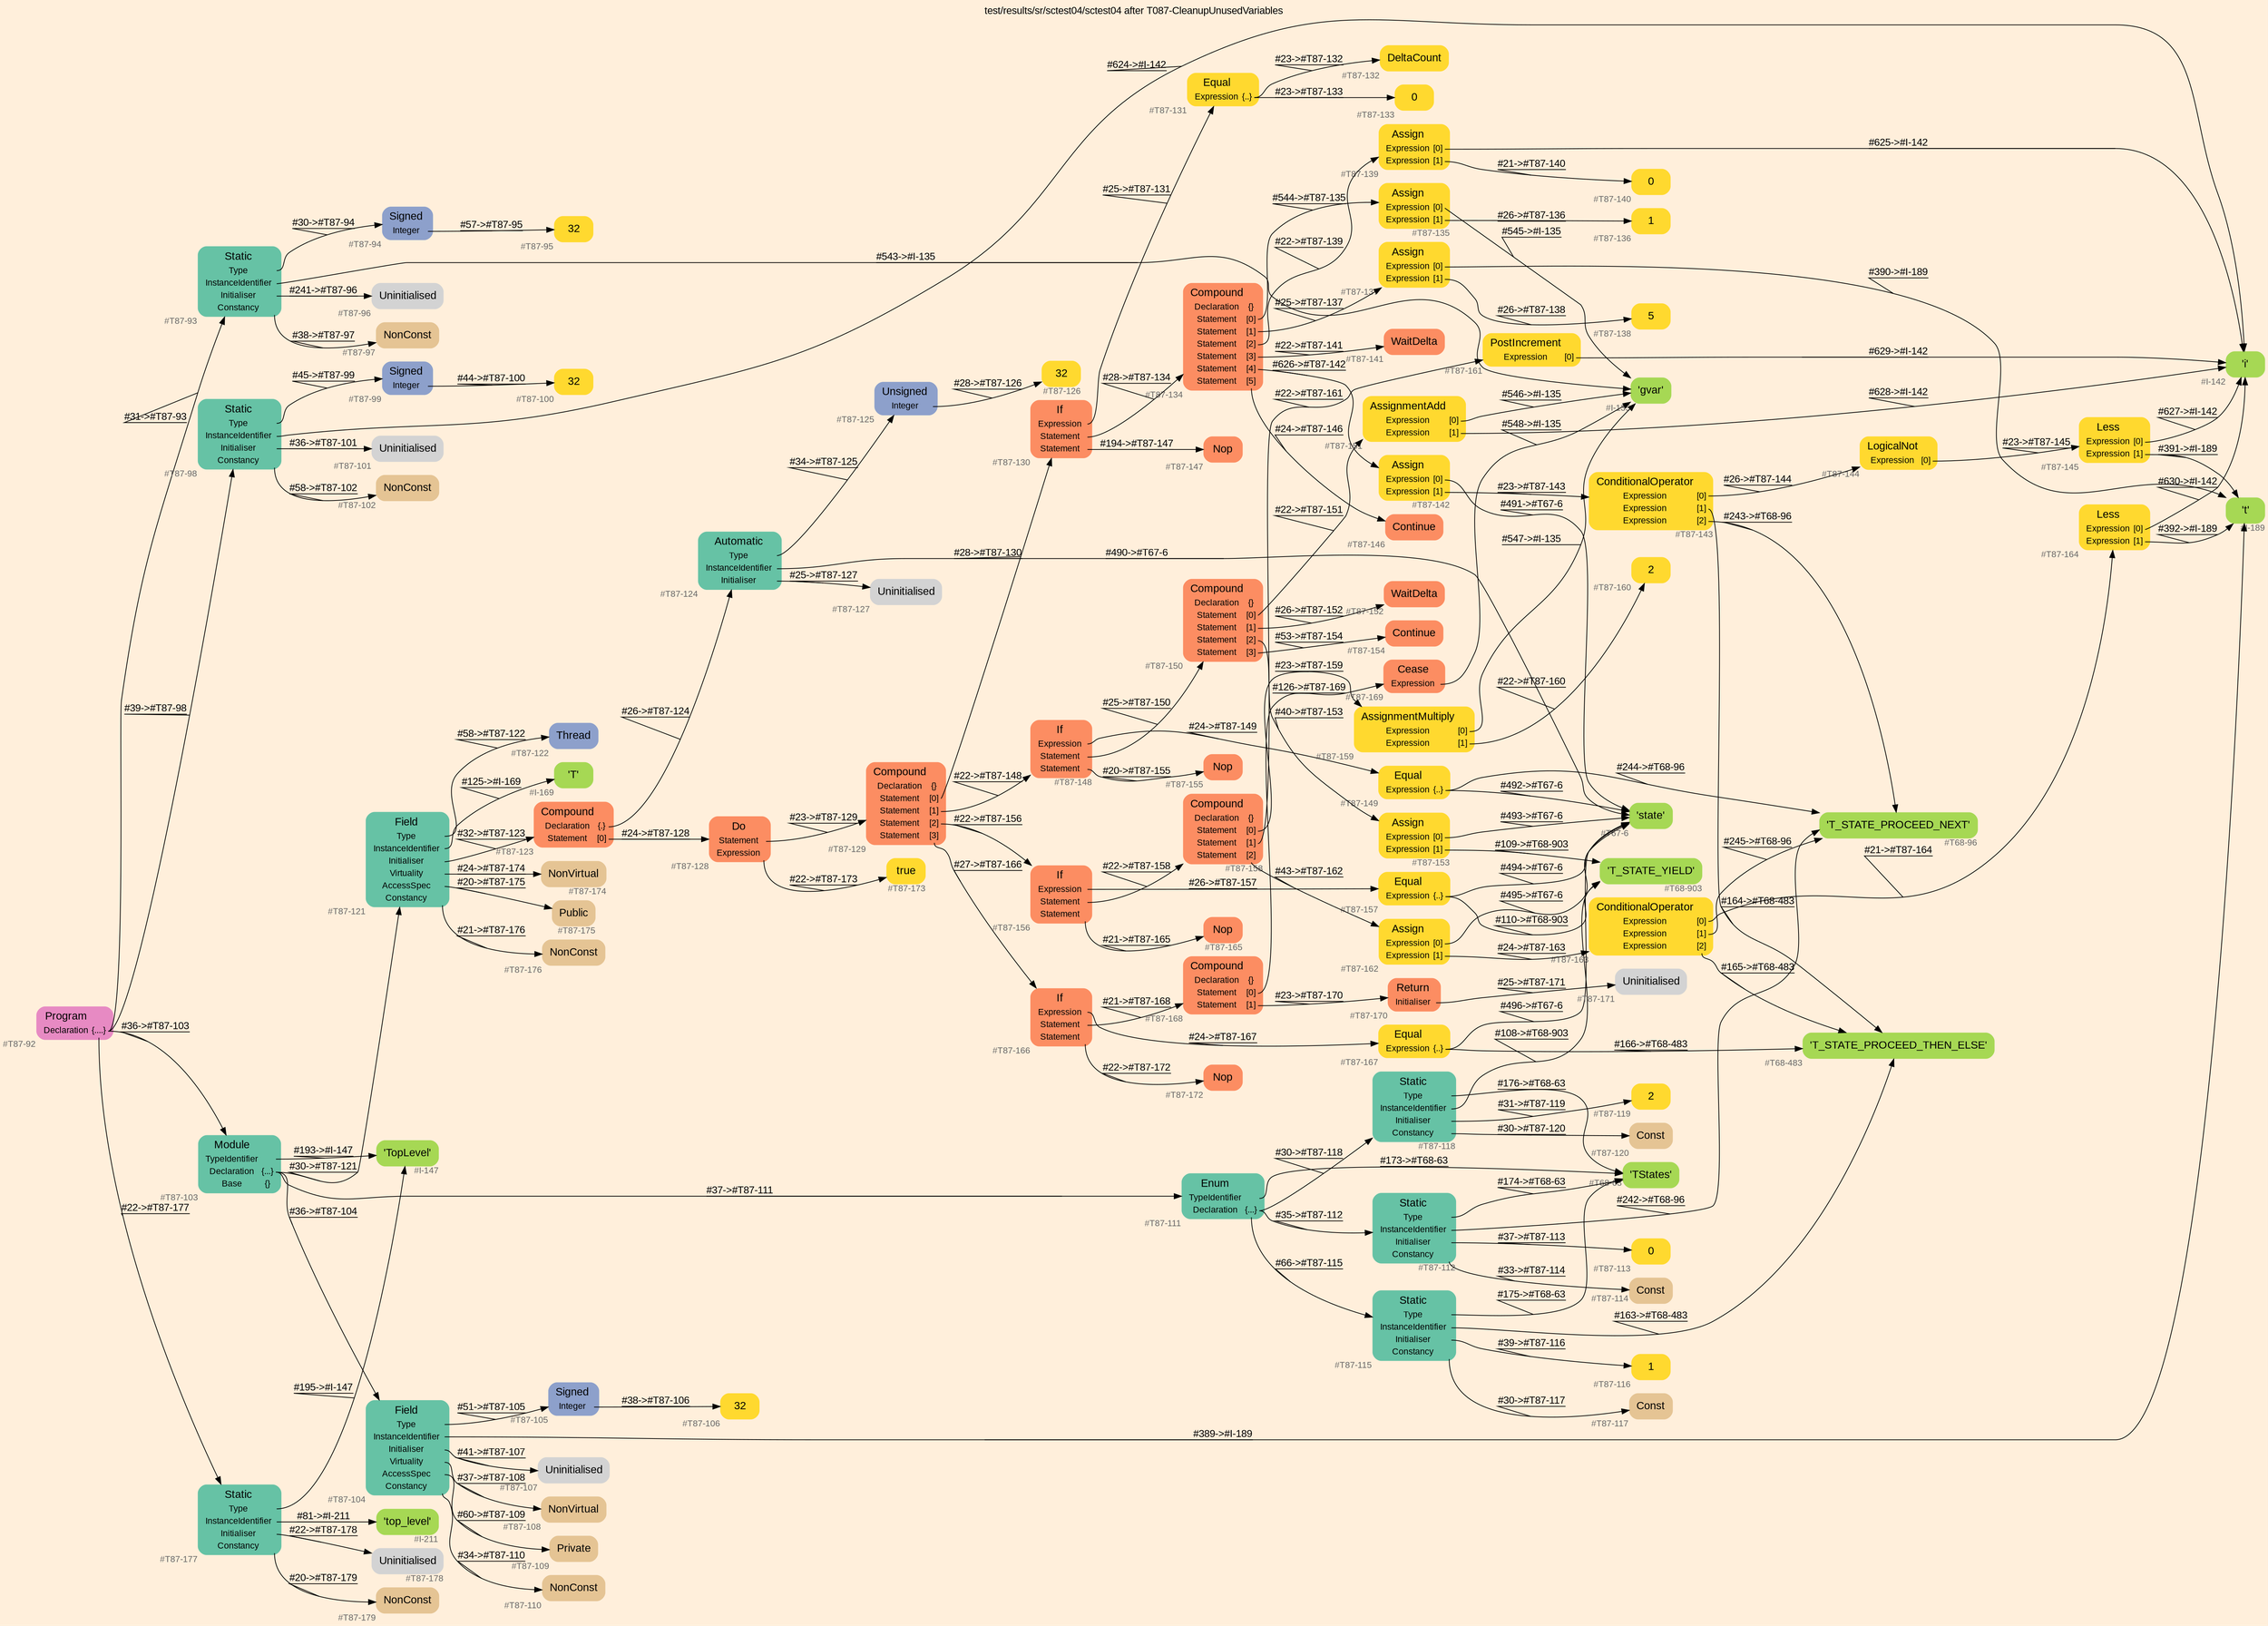 digraph "test/results/sr/sctest04/sctest04 after T087-CleanupUnusedVariables" {
label = "test/results/sr/sctest04/sctest04 after T087-CleanupUnusedVariables"
labelloc = t
graph [
    rankdir = "LR"
    ranksep = 0.3
    bgcolor = antiquewhite1
    color = black
    fontcolor = black
    fontname = "Arial"
];
node [
    fontname = "Arial"
];
edge [
    fontname = "Arial"
];

// -------------------- node figure --------------------
// -------- block #T87-92 ----------
"#T87-92" [
    fillcolor = "/set28/4"
    xlabel = "#T87-92"
    fontsize = "12"
    fontcolor = grey40
    shape = "plaintext"
    label = <<TABLE BORDER="0" CELLBORDER="0" CELLSPACING="0">
     <TR><TD><FONT COLOR="black" POINT-SIZE="15">Program</FONT></TD></TR>
     <TR><TD><FONT COLOR="black" POINT-SIZE="12">Declaration</FONT></TD><TD PORT="port0"><FONT COLOR="black" POINT-SIZE="12">{....}</FONT></TD></TR>
    </TABLE>>
    style = "rounded,filled"
];

// -------- block #T87-93 ----------
"#T87-93" [
    fillcolor = "/set28/1"
    xlabel = "#T87-93"
    fontsize = "12"
    fontcolor = grey40
    shape = "plaintext"
    label = <<TABLE BORDER="0" CELLBORDER="0" CELLSPACING="0">
     <TR><TD><FONT COLOR="black" POINT-SIZE="15">Static</FONT></TD></TR>
     <TR><TD><FONT COLOR="black" POINT-SIZE="12">Type</FONT></TD><TD PORT="port0"></TD></TR>
     <TR><TD><FONT COLOR="black" POINT-SIZE="12">InstanceIdentifier</FONT></TD><TD PORT="port1"></TD></TR>
     <TR><TD><FONT COLOR="black" POINT-SIZE="12">Initialiser</FONT></TD><TD PORT="port2"></TD></TR>
     <TR><TD><FONT COLOR="black" POINT-SIZE="12">Constancy</FONT></TD><TD PORT="port3"></TD></TR>
    </TABLE>>
    style = "rounded,filled"
];

// -------- block #T87-94 ----------
"#T87-94" [
    fillcolor = "/set28/3"
    xlabel = "#T87-94"
    fontsize = "12"
    fontcolor = grey40
    shape = "plaintext"
    label = <<TABLE BORDER="0" CELLBORDER="0" CELLSPACING="0">
     <TR><TD><FONT COLOR="black" POINT-SIZE="15">Signed</FONT></TD></TR>
     <TR><TD><FONT COLOR="black" POINT-SIZE="12">Integer</FONT></TD><TD PORT="port0"></TD></TR>
    </TABLE>>
    style = "rounded,filled"
];

// -------- block #T87-95 ----------
"#T87-95" [
    fillcolor = "/set28/6"
    xlabel = "#T87-95"
    fontsize = "12"
    fontcolor = grey40
    shape = "plaintext"
    label = <<TABLE BORDER="0" CELLBORDER="0" CELLSPACING="0">
     <TR><TD><FONT COLOR="black" POINT-SIZE="15">32</FONT></TD></TR>
    </TABLE>>
    style = "rounded,filled"
];

// -------- block #I-135 ----------
"#I-135" [
    fillcolor = "/set28/5"
    xlabel = "#I-135"
    fontsize = "12"
    fontcolor = grey40
    shape = "plaintext"
    label = <<TABLE BORDER="0" CELLBORDER="0" CELLSPACING="0">
     <TR><TD><FONT COLOR="black" POINT-SIZE="15">'gvar'</FONT></TD></TR>
    </TABLE>>
    style = "rounded,filled"
];

// -------- block #T87-96 ----------
"#T87-96" [
    xlabel = "#T87-96"
    fontsize = "12"
    fontcolor = grey40
    shape = "plaintext"
    label = <<TABLE BORDER="0" CELLBORDER="0" CELLSPACING="0">
     <TR><TD><FONT COLOR="black" POINT-SIZE="15">Uninitialised</FONT></TD></TR>
    </TABLE>>
    style = "rounded,filled"
];

// -------- block #T87-97 ----------
"#T87-97" [
    fillcolor = "/set28/7"
    xlabel = "#T87-97"
    fontsize = "12"
    fontcolor = grey40
    shape = "plaintext"
    label = <<TABLE BORDER="0" CELLBORDER="0" CELLSPACING="0">
     <TR><TD><FONT COLOR="black" POINT-SIZE="15">NonConst</FONT></TD></TR>
    </TABLE>>
    style = "rounded,filled"
];

// -------- block #T87-98 ----------
"#T87-98" [
    fillcolor = "/set28/1"
    xlabel = "#T87-98"
    fontsize = "12"
    fontcolor = grey40
    shape = "plaintext"
    label = <<TABLE BORDER="0" CELLBORDER="0" CELLSPACING="0">
     <TR><TD><FONT COLOR="black" POINT-SIZE="15">Static</FONT></TD></TR>
     <TR><TD><FONT COLOR="black" POINT-SIZE="12">Type</FONT></TD><TD PORT="port0"></TD></TR>
     <TR><TD><FONT COLOR="black" POINT-SIZE="12">InstanceIdentifier</FONT></TD><TD PORT="port1"></TD></TR>
     <TR><TD><FONT COLOR="black" POINT-SIZE="12">Initialiser</FONT></TD><TD PORT="port2"></TD></TR>
     <TR><TD><FONT COLOR="black" POINT-SIZE="12">Constancy</FONT></TD><TD PORT="port3"></TD></TR>
    </TABLE>>
    style = "rounded,filled"
];

// -------- block #T87-99 ----------
"#T87-99" [
    fillcolor = "/set28/3"
    xlabel = "#T87-99"
    fontsize = "12"
    fontcolor = grey40
    shape = "plaintext"
    label = <<TABLE BORDER="0" CELLBORDER="0" CELLSPACING="0">
     <TR><TD><FONT COLOR="black" POINT-SIZE="15">Signed</FONT></TD></TR>
     <TR><TD><FONT COLOR="black" POINT-SIZE="12">Integer</FONT></TD><TD PORT="port0"></TD></TR>
    </TABLE>>
    style = "rounded,filled"
];

// -------- block #T87-100 ----------
"#T87-100" [
    fillcolor = "/set28/6"
    xlabel = "#T87-100"
    fontsize = "12"
    fontcolor = grey40
    shape = "plaintext"
    label = <<TABLE BORDER="0" CELLBORDER="0" CELLSPACING="0">
     <TR><TD><FONT COLOR="black" POINT-SIZE="15">32</FONT></TD></TR>
    </TABLE>>
    style = "rounded,filled"
];

// -------- block #I-142 ----------
"#I-142" [
    fillcolor = "/set28/5"
    xlabel = "#I-142"
    fontsize = "12"
    fontcolor = grey40
    shape = "plaintext"
    label = <<TABLE BORDER="0" CELLBORDER="0" CELLSPACING="0">
     <TR><TD><FONT COLOR="black" POINT-SIZE="15">'i'</FONT></TD></TR>
    </TABLE>>
    style = "rounded,filled"
];

// -------- block #T87-101 ----------
"#T87-101" [
    xlabel = "#T87-101"
    fontsize = "12"
    fontcolor = grey40
    shape = "plaintext"
    label = <<TABLE BORDER="0" CELLBORDER="0" CELLSPACING="0">
     <TR><TD><FONT COLOR="black" POINT-SIZE="15">Uninitialised</FONT></TD></TR>
    </TABLE>>
    style = "rounded,filled"
];

// -------- block #T87-102 ----------
"#T87-102" [
    fillcolor = "/set28/7"
    xlabel = "#T87-102"
    fontsize = "12"
    fontcolor = grey40
    shape = "plaintext"
    label = <<TABLE BORDER="0" CELLBORDER="0" CELLSPACING="0">
     <TR><TD><FONT COLOR="black" POINT-SIZE="15">NonConst</FONT></TD></TR>
    </TABLE>>
    style = "rounded,filled"
];

// -------- block #T87-103 ----------
"#T87-103" [
    fillcolor = "/set28/1"
    xlabel = "#T87-103"
    fontsize = "12"
    fontcolor = grey40
    shape = "plaintext"
    label = <<TABLE BORDER="0" CELLBORDER="0" CELLSPACING="0">
     <TR><TD><FONT COLOR="black" POINT-SIZE="15">Module</FONT></TD></TR>
     <TR><TD><FONT COLOR="black" POINT-SIZE="12">TypeIdentifier</FONT></TD><TD PORT="port0"></TD></TR>
     <TR><TD><FONT COLOR="black" POINT-SIZE="12">Declaration</FONT></TD><TD PORT="port1"><FONT COLOR="black" POINT-SIZE="12">{...}</FONT></TD></TR>
     <TR><TD><FONT COLOR="black" POINT-SIZE="12">Base</FONT></TD><TD PORT="port2"><FONT COLOR="black" POINT-SIZE="12">{}</FONT></TD></TR>
    </TABLE>>
    style = "rounded,filled"
];

// -------- block #I-147 ----------
"#I-147" [
    fillcolor = "/set28/5"
    xlabel = "#I-147"
    fontsize = "12"
    fontcolor = grey40
    shape = "plaintext"
    label = <<TABLE BORDER="0" CELLBORDER="0" CELLSPACING="0">
     <TR><TD><FONT COLOR="black" POINT-SIZE="15">'TopLevel'</FONT></TD></TR>
    </TABLE>>
    style = "rounded,filled"
];

// -------- block #T87-104 ----------
"#T87-104" [
    fillcolor = "/set28/1"
    xlabel = "#T87-104"
    fontsize = "12"
    fontcolor = grey40
    shape = "plaintext"
    label = <<TABLE BORDER="0" CELLBORDER="0" CELLSPACING="0">
     <TR><TD><FONT COLOR="black" POINT-SIZE="15">Field</FONT></TD></TR>
     <TR><TD><FONT COLOR="black" POINT-SIZE="12">Type</FONT></TD><TD PORT="port0"></TD></TR>
     <TR><TD><FONT COLOR="black" POINT-SIZE="12">InstanceIdentifier</FONT></TD><TD PORT="port1"></TD></TR>
     <TR><TD><FONT COLOR="black" POINT-SIZE="12">Initialiser</FONT></TD><TD PORT="port2"></TD></TR>
     <TR><TD><FONT COLOR="black" POINT-SIZE="12">Virtuality</FONT></TD><TD PORT="port3"></TD></TR>
     <TR><TD><FONT COLOR="black" POINT-SIZE="12">AccessSpec</FONT></TD><TD PORT="port4"></TD></TR>
     <TR><TD><FONT COLOR="black" POINT-SIZE="12">Constancy</FONT></TD><TD PORT="port5"></TD></TR>
    </TABLE>>
    style = "rounded,filled"
];

// -------- block #T87-105 ----------
"#T87-105" [
    fillcolor = "/set28/3"
    xlabel = "#T87-105"
    fontsize = "12"
    fontcolor = grey40
    shape = "plaintext"
    label = <<TABLE BORDER="0" CELLBORDER="0" CELLSPACING="0">
     <TR><TD><FONT COLOR="black" POINT-SIZE="15">Signed</FONT></TD></TR>
     <TR><TD><FONT COLOR="black" POINT-SIZE="12">Integer</FONT></TD><TD PORT="port0"></TD></TR>
    </TABLE>>
    style = "rounded,filled"
];

// -------- block #T87-106 ----------
"#T87-106" [
    fillcolor = "/set28/6"
    xlabel = "#T87-106"
    fontsize = "12"
    fontcolor = grey40
    shape = "plaintext"
    label = <<TABLE BORDER="0" CELLBORDER="0" CELLSPACING="0">
     <TR><TD><FONT COLOR="black" POINT-SIZE="15">32</FONT></TD></TR>
    </TABLE>>
    style = "rounded,filled"
];

// -------- block #I-189 ----------
"#I-189" [
    fillcolor = "/set28/5"
    xlabel = "#I-189"
    fontsize = "12"
    fontcolor = grey40
    shape = "plaintext"
    label = <<TABLE BORDER="0" CELLBORDER="0" CELLSPACING="0">
     <TR><TD><FONT COLOR="black" POINT-SIZE="15">'t'</FONT></TD></TR>
    </TABLE>>
    style = "rounded,filled"
];

// -------- block #T87-107 ----------
"#T87-107" [
    xlabel = "#T87-107"
    fontsize = "12"
    fontcolor = grey40
    shape = "plaintext"
    label = <<TABLE BORDER="0" CELLBORDER="0" CELLSPACING="0">
     <TR><TD><FONT COLOR="black" POINT-SIZE="15">Uninitialised</FONT></TD></TR>
    </TABLE>>
    style = "rounded,filled"
];

// -------- block #T87-108 ----------
"#T87-108" [
    fillcolor = "/set28/7"
    xlabel = "#T87-108"
    fontsize = "12"
    fontcolor = grey40
    shape = "plaintext"
    label = <<TABLE BORDER="0" CELLBORDER="0" CELLSPACING="0">
     <TR><TD><FONT COLOR="black" POINT-SIZE="15">NonVirtual</FONT></TD></TR>
    </TABLE>>
    style = "rounded,filled"
];

// -------- block #T87-109 ----------
"#T87-109" [
    fillcolor = "/set28/7"
    xlabel = "#T87-109"
    fontsize = "12"
    fontcolor = grey40
    shape = "plaintext"
    label = <<TABLE BORDER="0" CELLBORDER="0" CELLSPACING="0">
     <TR><TD><FONT COLOR="black" POINT-SIZE="15">Private</FONT></TD></TR>
    </TABLE>>
    style = "rounded,filled"
];

// -------- block #T87-110 ----------
"#T87-110" [
    fillcolor = "/set28/7"
    xlabel = "#T87-110"
    fontsize = "12"
    fontcolor = grey40
    shape = "plaintext"
    label = <<TABLE BORDER="0" CELLBORDER="0" CELLSPACING="0">
     <TR><TD><FONT COLOR="black" POINT-SIZE="15">NonConst</FONT></TD></TR>
    </TABLE>>
    style = "rounded,filled"
];

// -------- block #T87-111 ----------
"#T87-111" [
    fillcolor = "/set28/1"
    xlabel = "#T87-111"
    fontsize = "12"
    fontcolor = grey40
    shape = "plaintext"
    label = <<TABLE BORDER="0" CELLBORDER="0" CELLSPACING="0">
     <TR><TD><FONT COLOR="black" POINT-SIZE="15">Enum</FONT></TD></TR>
     <TR><TD><FONT COLOR="black" POINT-SIZE="12">TypeIdentifier</FONT></TD><TD PORT="port0"></TD></TR>
     <TR><TD><FONT COLOR="black" POINT-SIZE="12">Declaration</FONT></TD><TD PORT="port1"><FONT COLOR="black" POINT-SIZE="12">{...}</FONT></TD></TR>
    </TABLE>>
    style = "rounded,filled"
];

// -------- block #T68-63 ----------
"#T68-63" [
    fillcolor = "/set28/5"
    xlabel = "#T68-63"
    fontsize = "12"
    fontcolor = grey40
    shape = "plaintext"
    label = <<TABLE BORDER="0" CELLBORDER="0" CELLSPACING="0">
     <TR><TD><FONT COLOR="black" POINT-SIZE="15">'TStates'</FONT></TD></TR>
    </TABLE>>
    style = "rounded,filled"
];

// -------- block #T87-112 ----------
"#T87-112" [
    fillcolor = "/set28/1"
    xlabel = "#T87-112"
    fontsize = "12"
    fontcolor = grey40
    shape = "plaintext"
    label = <<TABLE BORDER="0" CELLBORDER="0" CELLSPACING="0">
     <TR><TD><FONT COLOR="black" POINT-SIZE="15">Static</FONT></TD></TR>
     <TR><TD><FONT COLOR="black" POINT-SIZE="12">Type</FONT></TD><TD PORT="port0"></TD></TR>
     <TR><TD><FONT COLOR="black" POINT-SIZE="12">InstanceIdentifier</FONT></TD><TD PORT="port1"></TD></TR>
     <TR><TD><FONT COLOR="black" POINT-SIZE="12">Initialiser</FONT></TD><TD PORT="port2"></TD></TR>
     <TR><TD><FONT COLOR="black" POINT-SIZE="12">Constancy</FONT></TD><TD PORT="port3"></TD></TR>
    </TABLE>>
    style = "rounded,filled"
];

// -------- block #T68-96 ----------
"#T68-96" [
    fillcolor = "/set28/5"
    xlabel = "#T68-96"
    fontsize = "12"
    fontcolor = grey40
    shape = "plaintext"
    label = <<TABLE BORDER="0" CELLBORDER="0" CELLSPACING="0">
     <TR><TD><FONT COLOR="black" POINT-SIZE="15">'T_STATE_PROCEED_NEXT'</FONT></TD></TR>
    </TABLE>>
    style = "rounded,filled"
];

// -------- block #T87-113 ----------
"#T87-113" [
    fillcolor = "/set28/6"
    xlabel = "#T87-113"
    fontsize = "12"
    fontcolor = grey40
    shape = "plaintext"
    label = <<TABLE BORDER="0" CELLBORDER="0" CELLSPACING="0">
     <TR><TD><FONT COLOR="black" POINT-SIZE="15">0</FONT></TD></TR>
    </TABLE>>
    style = "rounded,filled"
];

// -------- block #T87-114 ----------
"#T87-114" [
    fillcolor = "/set28/7"
    xlabel = "#T87-114"
    fontsize = "12"
    fontcolor = grey40
    shape = "plaintext"
    label = <<TABLE BORDER="0" CELLBORDER="0" CELLSPACING="0">
     <TR><TD><FONT COLOR="black" POINT-SIZE="15">Const</FONT></TD></TR>
    </TABLE>>
    style = "rounded,filled"
];

// -------- block #T87-115 ----------
"#T87-115" [
    fillcolor = "/set28/1"
    xlabel = "#T87-115"
    fontsize = "12"
    fontcolor = grey40
    shape = "plaintext"
    label = <<TABLE BORDER="0" CELLBORDER="0" CELLSPACING="0">
     <TR><TD><FONT COLOR="black" POINT-SIZE="15">Static</FONT></TD></TR>
     <TR><TD><FONT COLOR="black" POINT-SIZE="12">Type</FONT></TD><TD PORT="port0"></TD></TR>
     <TR><TD><FONT COLOR="black" POINT-SIZE="12">InstanceIdentifier</FONT></TD><TD PORT="port1"></TD></TR>
     <TR><TD><FONT COLOR="black" POINT-SIZE="12">Initialiser</FONT></TD><TD PORT="port2"></TD></TR>
     <TR><TD><FONT COLOR="black" POINT-SIZE="12">Constancy</FONT></TD><TD PORT="port3"></TD></TR>
    </TABLE>>
    style = "rounded,filled"
];

// -------- block #T68-483 ----------
"#T68-483" [
    fillcolor = "/set28/5"
    xlabel = "#T68-483"
    fontsize = "12"
    fontcolor = grey40
    shape = "plaintext"
    label = <<TABLE BORDER="0" CELLBORDER="0" CELLSPACING="0">
     <TR><TD><FONT COLOR="black" POINT-SIZE="15">'T_STATE_PROCEED_THEN_ELSE'</FONT></TD></TR>
    </TABLE>>
    style = "rounded,filled"
];

// -------- block #T87-116 ----------
"#T87-116" [
    fillcolor = "/set28/6"
    xlabel = "#T87-116"
    fontsize = "12"
    fontcolor = grey40
    shape = "plaintext"
    label = <<TABLE BORDER="0" CELLBORDER="0" CELLSPACING="0">
     <TR><TD><FONT COLOR="black" POINT-SIZE="15">1</FONT></TD></TR>
    </TABLE>>
    style = "rounded,filled"
];

// -------- block #T87-117 ----------
"#T87-117" [
    fillcolor = "/set28/7"
    xlabel = "#T87-117"
    fontsize = "12"
    fontcolor = grey40
    shape = "plaintext"
    label = <<TABLE BORDER="0" CELLBORDER="0" CELLSPACING="0">
     <TR><TD><FONT COLOR="black" POINT-SIZE="15">Const</FONT></TD></TR>
    </TABLE>>
    style = "rounded,filled"
];

// -------- block #T87-118 ----------
"#T87-118" [
    fillcolor = "/set28/1"
    xlabel = "#T87-118"
    fontsize = "12"
    fontcolor = grey40
    shape = "plaintext"
    label = <<TABLE BORDER="0" CELLBORDER="0" CELLSPACING="0">
     <TR><TD><FONT COLOR="black" POINT-SIZE="15">Static</FONT></TD></TR>
     <TR><TD><FONT COLOR="black" POINT-SIZE="12">Type</FONT></TD><TD PORT="port0"></TD></TR>
     <TR><TD><FONT COLOR="black" POINT-SIZE="12">InstanceIdentifier</FONT></TD><TD PORT="port1"></TD></TR>
     <TR><TD><FONT COLOR="black" POINT-SIZE="12">Initialiser</FONT></TD><TD PORT="port2"></TD></TR>
     <TR><TD><FONT COLOR="black" POINT-SIZE="12">Constancy</FONT></TD><TD PORT="port3"></TD></TR>
    </TABLE>>
    style = "rounded,filled"
];

// -------- block #T68-903 ----------
"#T68-903" [
    fillcolor = "/set28/5"
    xlabel = "#T68-903"
    fontsize = "12"
    fontcolor = grey40
    shape = "plaintext"
    label = <<TABLE BORDER="0" CELLBORDER="0" CELLSPACING="0">
     <TR><TD><FONT COLOR="black" POINT-SIZE="15">'T_STATE_YIELD'</FONT></TD></TR>
    </TABLE>>
    style = "rounded,filled"
];

// -------- block #T87-119 ----------
"#T87-119" [
    fillcolor = "/set28/6"
    xlabel = "#T87-119"
    fontsize = "12"
    fontcolor = grey40
    shape = "plaintext"
    label = <<TABLE BORDER="0" CELLBORDER="0" CELLSPACING="0">
     <TR><TD><FONT COLOR="black" POINT-SIZE="15">2</FONT></TD></TR>
    </TABLE>>
    style = "rounded,filled"
];

// -------- block #T87-120 ----------
"#T87-120" [
    fillcolor = "/set28/7"
    xlabel = "#T87-120"
    fontsize = "12"
    fontcolor = grey40
    shape = "plaintext"
    label = <<TABLE BORDER="0" CELLBORDER="0" CELLSPACING="0">
     <TR><TD><FONT COLOR="black" POINT-SIZE="15">Const</FONT></TD></TR>
    </TABLE>>
    style = "rounded,filled"
];

// -------- block #T87-121 ----------
"#T87-121" [
    fillcolor = "/set28/1"
    xlabel = "#T87-121"
    fontsize = "12"
    fontcolor = grey40
    shape = "plaintext"
    label = <<TABLE BORDER="0" CELLBORDER="0" CELLSPACING="0">
     <TR><TD><FONT COLOR="black" POINT-SIZE="15">Field</FONT></TD></TR>
     <TR><TD><FONT COLOR="black" POINT-SIZE="12">Type</FONT></TD><TD PORT="port0"></TD></TR>
     <TR><TD><FONT COLOR="black" POINT-SIZE="12">InstanceIdentifier</FONT></TD><TD PORT="port1"></TD></TR>
     <TR><TD><FONT COLOR="black" POINT-SIZE="12">Initialiser</FONT></TD><TD PORT="port2"></TD></TR>
     <TR><TD><FONT COLOR="black" POINT-SIZE="12">Virtuality</FONT></TD><TD PORT="port3"></TD></TR>
     <TR><TD><FONT COLOR="black" POINT-SIZE="12">AccessSpec</FONT></TD><TD PORT="port4"></TD></TR>
     <TR><TD><FONT COLOR="black" POINT-SIZE="12">Constancy</FONT></TD><TD PORT="port5"></TD></TR>
    </TABLE>>
    style = "rounded,filled"
];

// -------- block #T87-122 ----------
"#T87-122" [
    fillcolor = "/set28/3"
    xlabel = "#T87-122"
    fontsize = "12"
    fontcolor = grey40
    shape = "plaintext"
    label = <<TABLE BORDER="0" CELLBORDER="0" CELLSPACING="0">
     <TR><TD><FONT COLOR="black" POINT-SIZE="15">Thread</FONT></TD></TR>
    </TABLE>>
    style = "rounded,filled"
];

// -------- block #I-169 ----------
"#I-169" [
    fillcolor = "/set28/5"
    xlabel = "#I-169"
    fontsize = "12"
    fontcolor = grey40
    shape = "plaintext"
    label = <<TABLE BORDER="0" CELLBORDER="0" CELLSPACING="0">
     <TR><TD><FONT COLOR="black" POINT-SIZE="15">'T'</FONT></TD></TR>
    </TABLE>>
    style = "rounded,filled"
];

// -------- block #T87-123 ----------
"#T87-123" [
    fillcolor = "/set28/2"
    xlabel = "#T87-123"
    fontsize = "12"
    fontcolor = grey40
    shape = "plaintext"
    label = <<TABLE BORDER="0" CELLBORDER="0" CELLSPACING="0">
     <TR><TD><FONT COLOR="black" POINT-SIZE="15">Compound</FONT></TD></TR>
     <TR><TD><FONT COLOR="black" POINT-SIZE="12">Declaration</FONT></TD><TD PORT="port0"><FONT COLOR="black" POINT-SIZE="12">{.}</FONT></TD></TR>
     <TR><TD><FONT COLOR="black" POINT-SIZE="12">Statement</FONT></TD><TD PORT="port1"><FONT COLOR="black" POINT-SIZE="12">[0]</FONT></TD></TR>
    </TABLE>>
    style = "rounded,filled"
];

// -------- block #T87-124 ----------
"#T87-124" [
    fillcolor = "/set28/1"
    xlabel = "#T87-124"
    fontsize = "12"
    fontcolor = grey40
    shape = "plaintext"
    label = <<TABLE BORDER="0" CELLBORDER="0" CELLSPACING="0">
     <TR><TD><FONT COLOR="black" POINT-SIZE="15">Automatic</FONT></TD></TR>
     <TR><TD><FONT COLOR="black" POINT-SIZE="12">Type</FONT></TD><TD PORT="port0"></TD></TR>
     <TR><TD><FONT COLOR="black" POINT-SIZE="12">InstanceIdentifier</FONT></TD><TD PORT="port1"></TD></TR>
     <TR><TD><FONT COLOR="black" POINT-SIZE="12">Initialiser</FONT></TD><TD PORT="port2"></TD></TR>
    </TABLE>>
    style = "rounded,filled"
];

// -------- block #T87-125 ----------
"#T87-125" [
    fillcolor = "/set28/3"
    xlabel = "#T87-125"
    fontsize = "12"
    fontcolor = grey40
    shape = "plaintext"
    label = <<TABLE BORDER="0" CELLBORDER="0" CELLSPACING="0">
     <TR><TD><FONT COLOR="black" POINT-SIZE="15">Unsigned</FONT></TD></TR>
     <TR><TD><FONT COLOR="black" POINT-SIZE="12">Integer</FONT></TD><TD PORT="port0"></TD></TR>
    </TABLE>>
    style = "rounded,filled"
];

// -------- block #T87-126 ----------
"#T87-126" [
    fillcolor = "/set28/6"
    xlabel = "#T87-126"
    fontsize = "12"
    fontcolor = grey40
    shape = "plaintext"
    label = <<TABLE BORDER="0" CELLBORDER="0" CELLSPACING="0">
     <TR><TD><FONT COLOR="black" POINT-SIZE="15">32</FONT></TD></TR>
    </TABLE>>
    style = "rounded,filled"
];

// -------- block #T67-6 ----------
"#T67-6" [
    fillcolor = "/set28/5"
    xlabel = "#T67-6"
    fontsize = "12"
    fontcolor = grey40
    shape = "plaintext"
    label = <<TABLE BORDER="0" CELLBORDER="0" CELLSPACING="0">
     <TR><TD><FONT COLOR="black" POINT-SIZE="15">'state'</FONT></TD></TR>
    </TABLE>>
    style = "rounded,filled"
];

// -------- block #T87-127 ----------
"#T87-127" [
    xlabel = "#T87-127"
    fontsize = "12"
    fontcolor = grey40
    shape = "plaintext"
    label = <<TABLE BORDER="0" CELLBORDER="0" CELLSPACING="0">
     <TR><TD><FONT COLOR="black" POINT-SIZE="15">Uninitialised</FONT></TD></TR>
    </TABLE>>
    style = "rounded,filled"
];

// -------- block #T87-128 ----------
"#T87-128" [
    fillcolor = "/set28/2"
    xlabel = "#T87-128"
    fontsize = "12"
    fontcolor = grey40
    shape = "plaintext"
    label = <<TABLE BORDER="0" CELLBORDER="0" CELLSPACING="0">
     <TR><TD><FONT COLOR="black" POINT-SIZE="15">Do</FONT></TD></TR>
     <TR><TD><FONT COLOR="black" POINT-SIZE="12">Statement</FONT></TD><TD PORT="port0"></TD></TR>
     <TR><TD><FONT COLOR="black" POINT-SIZE="12">Expression</FONT></TD><TD PORT="port1"></TD></TR>
    </TABLE>>
    style = "rounded,filled"
];

// -------- block #T87-129 ----------
"#T87-129" [
    fillcolor = "/set28/2"
    xlabel = "#T87-129"
    fontsize = "12"
    fontcolor = grey40
    shape = "plaintext"
    label = <<TABLE BORDER="0" CELLBORDER="0" CELLSPACING="0">
     <TR><TD><FONT COLOR="black" POINT-SIZE="15">Compound</FONT></TD></TR>
     <TR><TD><FONT COLOR="black" POINT-SIZE="12">Declaration</FONT></TD><TD PORT="port0"><FONT COLOR="black" POINT-SIZE="12">{}</FONT></TD></TR>
     <TR><TD><FONT COLOR="black" POINT-SIZE="12">Statement</FONT></TD><TD PORT="port1"><FONT COLOR="black" POINT-SIZE="12">[0]</FONT></TD></TR>
     <TR><TD><FONT COLOR="black" POINT-SIZE="12">Statement</FONT></TD><TD PORT="port2"><FONT COLOR="black" POINT-SIZE="12">[1]</FONT></TD></TR>
     <TR><TD><FONT COLOR="black" POINT-SIZE="12">Statement</FONT></TD><TD PORT="port3"><FONT COLOR="black" POINT-SIZE="12">[2]</FONT></TD></TR>
     <TR><TD><FONT COLOR="black" POINT-SIZE="12">Statement</FONT></TD><TD PORT="port4"><FONT COLOR="black" POINT-SIZE="12">[3]</FONT></TD></TR>
    </TABLE>>
    style = "rounded,filled"
];

// -------- block #T87-130 ----------
"#T87-130" [
    fillcolor = "/set28/2"
    xlabel = "#T87-130"
    fontsize = "12"
    fontcolor = grey40
    shape = "plaintext"
    label = <<TABLE BORDER="0" CELLBORDER="0" CELLSPACING="0">
     <TR><TD><FONT COLOR="black" POINT-SIZE="15">If</FONT></TD></TR>
     <TR><TD><FONT COLOR="black" POINT-SIZE="12">Expression</FONT></TD><TD PORT="port0"></TD></TR>
     <TR><TD><FONT COLOR="black" POINT-SIZE="12">Statement</FONT></TD><TD PORT="port1"></TD></TR>
     <TR><TD><FONT COLOR="black" POINT-SIZE="12">Statement</FONT></TD><TD PORT="port2"></TD></TR>
    </TABLE>>
    style = "rounded,filled"
];

// -------- block #T87-131 ----------
"#T87-131" [
    fillcolor = "/set28/6"
    xlabel = "#T87-131"
    fontsize = "12"
    fontcolor = grey40
    shape = "plaintext"
    label = <<TABLE BORDER="0" CELLBORDER="0" CELLSPACING="0">
     <TR><TD><FONT COLOR="black" POINT-SIZE="15">Equal</FONT></TD></TR>
     <TR><TD><FONT COLOR="black" POINT-SIZE="12">Expression</FONT></TD><TD PORT="port0"><FONT COLOR="black" POINT-SIZE="12">{..}</FONT></TD></TR>
    </TABLE>>
    style = "rounded,filled"
];

// -------- block #T87-132 ----------
"#T87-132" [
    fillcolor = "/set28/6"
    xlabel = "#T87-132"
    fontsize = "12"
    fontcolor = grey40
    shape = "plaintext"
    label = <<TABLE BORDER="0" CELLBORDER="0" CELLSPACING="0">
     <TR><TD><FONT COLOR="black" POINT-SIZE="15">DeltaCount</FONT></TD></TR>
    </TABLE>>
    style = "rounded,filled"
];

// -------- block #T87-133 ----------
"#T87-133" [
    fillcolor = "/set28/6"
    xlabel = "#T87-133"
    fontsize = "12"
    fontcolor = grey40
    shape = "plaintext"
    label = <<TABLE BORDER="0" CELLBORDER="0" CELLSPACING="0">
     <TR><TD><FONT COLOR="black" POINT-SIZE="15">0</FONT></TD></TR>
    </TABLE>>
    style = "rounded,filled"
];

// -------- block #T87-134 ----------
"#T87-134" [
    fillcolor = "/set28/2"
    xlabel = "#T87-134"
    fontsize = "12"
    fontcolor = grey40
    shape = "plaintext"
    label = <<TABLE BORDER="0" CELLBORDER="0" CELLSPACING="0">
     <TR><TD><FONT COLOR="black" POINT-SIZE="15">Compound</FONT></TD></TR>
     <TR><TD><FONT COLOR="black" POINT-SIZE="12">Declaration</FONT></TD><TD PORT="port0"><FONT COLOR="black" POINT-SIZE="12">{}</FONT></TD></TR>
     <TR><TD><FONT COLOR="black" POINT-SIZE="12">Statement</FONT></TD><TD PORT="port1"><FONT COLOR="black" POINT-SIZE="12">[0]</FONT></TD></TR>
     <TR><TD><FONT COLOR="black" POINT-SIZE="12">Statement</FONT></TD><TD PORT="port2"><FONT COLOR="black" POINT-SIZE="12">[1]</FONT></TD></TR>
     <TR><TD><FONT COLOR="black" POINT-SIZE="12">Statement</FONT></TD><TD PORT="port3"><FONT COLOR="black" POINT-SIZE="12">[2]</FONT></TD></TR>
     <TR><TD><FONT COLOR="black" POINT-SIZE="12">Statement</FONT></TD><TD PORT="port4"><FONT COLOR="black" POINT-SIZE="12">[3]</FONT></TD></TR>
     <TR><TD><FONT COLOR="black" POINT-SIZE="12">Statement</FONT></TD><TD PORT="port5"><FONT COLOR="black" POINT-SIZE="12">[4]</FONT></TD></TR>
     <TR><TD><FONT COLOR="black" POINT-SIZE="12">Statement</FONT></TD><TD PORT="port6"><FONT COLOR="black" POINT-SIZE="12">[5]</FONT></TD></TR>
    </TABLE>>
    style = "rounded,filled"
];

// -------- block #T87-135 ----------
"#T87-135" [
    fillcolor = "/set28/6"
    xlabel = "#T87-135"
    fontsize = "12"
    fontcolor = grey40
    shape = "plaintext"
    label = <<TABLE BORDER="0" CELLBORDER="0" CELLSPACING="0">
     <TR><TD><FONT COLOR="black" POINT-SIZE="15">Assign</FONT></TD></TR>
     <TR><TD><FONT COLOR="black" POINT-SIZE="12">Expression</FONT></TD><TD PORT="port0"><FONT COLOR="black" POINT-SIZE="12">[0]</FONT></TD></TR>
     <TR><TD><FONT COLOR="black" POINT-SIZE="12">Expression</FONT></TD><TD PORT="port1"><FONT COLOR="black" POINT-SIZE="12">[1]</FONT></TD></TR>
    </TABLE>>
    style = "rounded,filled"
];

// -------- block #T87-136 ----------
"#T87-136" [
    fillcolor = "/set28/6"
    xlabel = "#T87-136"
    fontsize = "12"
    fontcolor = grey40
    shape = "plaintext"
    label = <<TABLE BORDER="0" CELLBORDER="0" CELLSPACING="0">
     <TR><TD><FONT COLOR="black" POINT-SIZE="15">1</FONT></TD></TR>
    </TABLE>>
    style = "rounded,filled"
];

// -------- block #T87-137 ----------
"#T87-137" [
    fillcolor = "/set28/6"
    xlabel = "#T87-137"
    fontsize = "12"
    fontcolor = grey40
    shape = "plaintext"
    label = <<TABLE BORDER="0" CELLBORDER="0" CELLSPACING="0">
     <TR><TD><FONT COLOR="black" POINT-SIZE="15">Assign</FONT></TD></TR>
     <TR><TD><FONT COLOR="black" POINT-SIZE="12">Expression</FONT></TD><TD PORT="port0"><FONT COLOR="black" POINT-SIZE="12">[0]</FONT></TD></TR>
     <TR><TD><FONT COLOR="black" POINT-SIZE="12">Expression</FONT></TD><TD PORT="port1"><FONT COLOR="black" POINT-SIZE="12">[1]</FONT></TD></TR>
    </TABLE>>
    style = "rounded,filled"
];

// -------- block #T87-138 ----------
"#T87-138" [
    fillcolor = "/set28/6"
    xlabel = "#T87-138"
    fontsize = "12"
    fontcolor = grey40
    shape = "plaintext"
    label = <<TABLE BORDER="0" CELLBORDER="0" CELLSPACING="0">
     <TR><TD><FONT COLOR="black" POINT-SIZE="15">5</FONT></TD></TR>
    </TABLE>>
    style = "rounded,filled"
];

// -------- block #T87-139 ----------
"#T87-139" [
    fillcolor = "/set28/6"
    xlabel = "#T87-139"
    fontsize = "12"
    fontcolor = grey40
    shape = "plaintext"
    label = <<TABLE BORDER="0" CELLBORDER="0" CELLSPACING="0">
     <TR><TD><FONT COLOR="black" POINT-SIZE="15">Assign</FONT></TD></TR>
     <TR><TD><FONT COLOR="black" POINT-SIZE="12">Expression</FONT></TD><TD PORT="port0"><FONT COLOR="black" POINT-SIZE="12">[0]</FONT></TD></TR>
     <TR><TD><FONT COLOR="black" POINT-SIZE="12">Expression</FONT></TD><TD PORT="port1"><FONT COLOR="black" POINT-SIZE="12">[1]</FONT></TD></TR>
    </TABLE>>
    style = "rounded,filled"
];

// -------- block #T87-140 ----------
"#T87-140" [
    fillcolor = "/set28/6"
    xlabel = "#T87-140"
    fontsize = "12"
    fontcolor = grey40
    shape = "plaintext"
    label = <<TABLE BORDER="0" CELLBORDER="0" CELLSPACING="0">
     <TR><TD><FONT COLOR="black" POINT-SIZE="15">0</FONT></TD></TR>
    </TABLE>>
    style = "rounded,filled"
];

// -------- block #T87-141 ----------
"#T87-141" [
    fillcolor = "/set28/2"
    xlabel = "#T87-141"
    fontsize = "12"
    fontcolor = grey40
    shape = "plaintext"
    label = <<TABLE BORDER="0" CELLBORDER="0" CELLSPACING="0">
     <TR><TD><FONT COLOR="black" POINT-SIZE="15">WaitDelta</FONT></TD></TR>
    </TABLE>>
    style = "rounded,filled"
];

// -------- block #T87-142 ----------
"#T87-142" [
    fillcolor = "/set28/6"
    xlabel = "#T87-142"
    fontsize = "12"
    fontcolor = grey40
    shape = "plaintext"
    label = <<TABLE BORDER="0" CELLBORDER="0" CELLSPACING="0">
     <TR><TD><FONT COLOR="black" POINT-SIZE="15">Assign</FONT></TD></TR>
     <TR><TD><FONT COLOR="black" POINT-SIZE="12">Expression</FONT></TD><TD PORT="port0"><FONT COLOR="black" POINT-SIZE="12">[0]</FONT></TD></TR>
     <TR><TD><FONT COLOR="black" POINT-SIZE="12">Expression</FONT></TD><TD PORT="port1"><FONT COLOR="black" POINT-SIZE="12">[1]</FONT></TD></TR>
    </TABLE>>
    style = "rounded,filled"
];

// -------- block #T87-143 ----------
"#T87-143" [
    fillcolor = "/set28/6"
    xlabel = "#T87-143"
    fontsize = "12"
    fontcolor = grey40
    shape = "plaintext"
    label = <<TABLE BORDER="0" CELLBORDER="0" CELLSPACING="0">
     <TR><TD><FONT COLOR="black" POINT-SIZE="15">ConditionalOperator</FONT></TD></TR>
     <TR><TD><FONT COLOR="black" POINT-SIZE="12">Expression</FONT></TD><TD PORT="port0"><FONT COLOR="black" POINT-SIZE="12">[0]</FONT></TD></TR>
     <TR><TD><FONT COLOR="black" POINT-SIZE="12">Expression</FONT></TD><TD PORT="port1"><FONT COLOR="black" POINT-SIZE="12">[1]</FONT></TD></TR>
     <TR><TD><FONT COLOR="black" POINT-SIZE="12">Expression</FONT></TD><TD PORT="port2"><FONT COLOR="black" POINT-SIZE="12">[2]</FONT></TD></TR>
    </TABLE>>
    style = "rounded,filled"
];

// -------- block #T87-144 ----------
"#T87-144" [
    fillcolor = "/set28/6"
    xlabel = "#T87-144"
    fontsize = "12"
    fontcolor = grey40
    shape = "plaintext"
    label = <<TABLE BORDER="0" CELLBORDER="0" CELLSPACING="0">
     <TR><TD><FONT COLOR="black" POINT-SIZE="15">LogicalNot</FONT></TD></TR>
     <TR><TD><FONT COLOR="black" POINT-SIZE="12">Expression</FONT></TD><TD PORT="port0"><FONT COLOR="black" POINT-SIZE="12">[0]</FONT></TD></TR>
    </TABLE>>
    style = "rounded,filled"
];

// -------- block #T87-145 ----------
"#T87-145" [
    fillcolor = "/set28/6"
    xlabel = "#T87-145"
    fontsize = "12"
    fontcolor = grey40
    shape = "plaintext"
    label = <<TABLE BORDER="0" CELLBORDER="0" CELLSPACING="0">
     <TR><TD><FONT COLOR="black" POINT-SIZE="15">Less</FONT></TD></TR>
     <TR><TD><FONT COLOR="black" POINT-SIZE="12">Expression</FONT></TD><TD PORT="port0"><FONT COLOR="black" POINT-SIZE="12">[0]</FONT></TD></TR>
     <TR><TD><FONT COLOR="black" POINT-SIZE="12">Expression</FONT></TD><TD PORT="port1"><FONT COLOR="black" POINT-SIZE="12">[1]</FONT></TD></TR>
    </TABLE>>
    style = "rounded,filled"
];

// -------- block #T87-146 ----------
"#T87-146" [
    fillcolor = "/set28/2"
    xlabel = "#T87-146"
    fontsize = "12"
    fontcolor = grey40
    shape = "plaintext"
    label = <<TABLE BORDER="0" CELLBORDER="0" CELLSPACING="0">
     <TR><TD><FONT COLOR="black" POINT-SIZE="15">Continue</FONT></TD></TR>
    </TABLE>>
    style = "rounded,filled"
];

// -------- block #T87-147 ----------
"#T87-147" [
    fillcolor = "/set28/2"
    xlabel = "#T87-147"
    fontsize = "12"
    fontcolor = grey40
    shape = "plaintext"
    label = <<TABLE BORDER="0" CELLBORDER="0" CELLSPACING="0">
     <TR><TD><FONT COLOR="black" POINT-SIZE="15">Nop</FONT></TD></TR>
    </TABLE>>
    style = "rounded,filled"
];

// -------- block #T87-148 ----------
"#T87-148" [
    fillcolor = "/set28/2"
    xlabel = "#T87-148"
    fontsize = "12"
    fontcolor = grey40
    shape = "plaintext"
    label = <<TABLE BORDER="0" CELLBORDER="0" CELLSPACING="0">
     <TR><TD><FONT COLOR="black" POINT-SIZE="15">If</FONT></TD></TR>
     <TR><TD><FONT COLOR="black" POINT-SIZE="12">Expression</FONT></TD><TD PORT="port0"></TD></TR>
     <TR><TD><FONT COLOR="black" POINT-SIZE="12">Statement</FONT></TD><TD PORT="port1"></TD></TR>
     <TR><TD><FONT COLOR="black" POINT-SIZE="12">Statement</FONT></TD><TD PORT="port2"></TD></TR>
    </TABLE>>
    style = "rounded,filled"
];

// -------- block #T87-149 ----------
"#T87-149" [
    fillcolor = "/set28/6"
    xlabel = "#T87-149"
    fontsize = "12"
    fontcolor = grey40
    shape = "plaintext"
    label = <<TABLE BORDER="0" CELLBORDER="0" CELLSPACING="0">
     <TR><TD><FONT COLOR="black" POINT-SIZE="15">Equal</FONT></TD></TR>
     <TR><TD><FONT COLOR="black" POINT-SIZE="12">Expression</FONT></TD><TD PORT="port0"><FONT COLOR="black" POINT-SIZE="12">{..}</FONT></TD></TR>
    </TABLE>>
    style = "rounded,filled"
];

// -------- block #T87-150 ----------
"#T87-150" [
    fillcolor = "/set28/2"
    xlabel = "#T87-150"
    fontsize = "12"
    fontcolor = grey40
    shape = "plaintext"
    label = <<TABLE BORDER="0" CELLBORDER="0" CELLSPACING="0">
     <TR><TD><FONT COLOR="black" POINT-SIZE="15">Compound</FONT></TD></TR>
     <TR><TD><FONT COLOR="black" POINT-SIZE="12">Declaration</FONT></TD><TD PORT="port0"><FONT COLOR="black" POINT-SIZE="12">{}</FONT></TD></TR>
     <TR><TD><FONT COLOR="black" POINT-SIZE="12">Statement</FONT></TD><TD PORT="port1"><FONT COLOR="black" POINT-SIZE="12">[0]</FONT></TD></TR>
     <TR><TD><FONT COLOR="black" POINT-SIZE="12">Statement</FONT></TD><TD PORT="port2"><FONT COLOR="black" POINT-SIZE="12">[1]</FONT></TD></TR>
     <TR><TD><FONT COLOR="black" POINT-SIZE="12">Statement</FONT></TD><TD PORT="port3"><FONT COLOR="black" POINT-SIZE="12">[2]</FONT></TD></TR>
     <TR><TD><FONT COLOR="black" POINT-SIZE="12">Statement</FONT></TD><TD PORT="port4"><FONT COLOR="black" POINT-SIZE="12">[3]</FONT></TD></TR>
    </TABLE>>
    style = "rounded,filled"
];

// -------- block #T87-151 ----------
"#T87-151" [
    fillcolor = "/set28/6"
    xlabel = "#T87-151"
    fontsize = "12"
    fontcolor = grey40
    shape = "plaintext"
    label = <<TABLE BORDER="0" CELLBORDER="0" CELLSPACING="0">
     <TR><TD><FONT COLOR="black" POINT-SIZE="15">AssignmentAdd</FONT></TD></TR>
     <TR><TD><FONT COLOR="black" POINT-SIZE="12">Expression</FONT></TD><TD PORT="port0"><FONT COLOR="black" POINT-SIZE="12">[0]</FONT></TD></TR>
     <TR><TD><FONT COLOR="black" POINT-SIZE="12">Expression</FONT></TD><TD PORT="port1"><FONT COLOR="black" POINT-SIZE="12">[1]</FONT></TD></TR>
    </TABLE>>
    style = "rounded,filled"
];

// -------- block #T87-152 ----------
"#T87-152" [
    fillcolor = "/set28/2"
    xlabel = "#T87-152"
    fontsize = "12"
    fontcolor = grey40
    shape = "plaintext"
    label = <<TABLE BORDER="0" CELLBORDER="0" CELLSPACING="0">
     <TR><TD><FONT COLOR="black" POINT-SIZE="15">WaitDelta</FONT></TD></TR>
    </TABLE>>
    style = "rounded,filled"
];

// -------- block #T87-153 ----------
"#T87-153" [
    fillcolor = "/set28/6"
    xlabel = "#T87-153"
    fontsize = "12"
    fontcolor = grey40
    shape = "plaintext"
    label = <<TABLE BORDER="0" CELLBORDER="0" CELLSPACING="0">
     <TR><TD><FONT COLOR="black" POINT-SIZE="15">Assign</FONT></TD></TR>
     <TR><TD><FONT COLOR="black" POINT-SIZE="12">Expression</FONT></TD><TD PORT="port0"><FONT COLOR="black" POINT-SIZE="12">[0]</FONT></TD></TR>
     <TR><TD><FONT COLOR="black" POINT-SIZE="12">Expression</FONT></TD><TD PORT="port1"><FONT COLOR="black" POINT-SIZE="12">[1]</FONT></TD></TR>
    </TABLE>>
    style = "rounded,filled"
];

// -------- block #T87-154 ----------
"#T87-154" [
    fillcolor = "/set28/2"
    xlabel = "#T87-154"
    fontsize = "12"
    fontcolor = grey40
    shape = "plaintext"
    label = <<TABLE BORDER="0" CELLBORDER="0" CELLSPACING="0">
     <TR><TD><FONT COLOR="black" POINT-SIZE="15">Continue</FONT></TD></TR>
    </TABLE>>
    style = "rounded,filled"
];

// -------- block #T87-155 ----------
"#T87-155" [
    fillcolor = "/set28/2"
    xlabel = "#T87-155"
    fontsize = "12"
    fontcolor = grey40
    shape = "plaintext"
    label = <<TABLE BORDER="0" CELLBORDER="0" CELLSPACING="0">
     <TR><TD><FONT COLOR="black" POINT-SIZE="15">Nop</FONT></TD></TR>
    </TABLE>>
    style = "rounded,filled"
];

// -------- block #T87-156 ----------
"#T87-156" [
    fillcolor = "/set28/2"
    xlabel = "#T87-156"
    fontsize = "12"
    fontcolor = grey40
    shape = "plaintext"
    label = <<TABLE BORDER="0" CELLBORDER="0" CELLSPACING="0">
     <TR><TD><FONT COLOR="black" POINT-SIZE="15">If</FONT></TD></TR>
     <TR><TD><FONT COLOR="black" POINT-SIZE="12">Expression</FONT></TD><TD PORT="port0"></TD></TR>
     <TR><TD><FONT COLOR="black" POINT-SIZE="12">Statement</FONT></TD><TD PORT="port1"></TD></TR>
     <TR><TD><FONT COLOR="black" POINT-SIZE="12">Statement</FONT></TD><TD PORT="port2"></TD></TR>
    </TABLE>>
    style = "rounded,filled"
];

// -------- block #T87-157 ----------
"#T87-157" [
    fillcolor = "/set28/6"
    xlabel = "#T87-157"
    fontsize = "12"
    fontcolor = grey40
    shape = "plaintext"
    label = <<TABLE BORDER="0" CELLBORDER="0" CELLSPACING="0">
     <TR><TD><FONT COLOR="black" POINT-SIZE="15">Equal</FONT></TD></TR>
     <TR><TD><FONT COLOR="black" POINT-SIZE="12">Expression</FONT></TD><TD PORT="port0"><FONT COLOR="black" POINT-SIZE="12">{..}</FONT></TD></TR>
    </TABLE>>
    style = "rounded,filled"
];

// -------- block #T87-158 ----------
"#T87-158" [
    fillcolor = "/set28/2"
    xlabel = "#T87-158"
    fontsize = "12"
    fontcolor = grey40
    shape = "plaintext"
    label = <<TABLE BORDER="0" CELLBORDER="0" CELLSPACING="0">
     <TR><TD><FONT COLOR="black" POINT-SIZE="15">Compound</FONT></TD></TR>
     <TR><TD><FONT COLOR="black" POINT-SIZE="12">Declaration</FONT></TD><TD PORT="port0"><FONT COLOR="black" POINT-SIZE="12">{}</FONT></TD></TR>
     <TR><TD><FONT COLOR="black" POINT-SIZE="12">Statement</FONT></TD><TD PORT="port1"><FONT COLOR="black" POINT-SIZE="12">[0]</FONT></TD></TR>
     <TR><TD><FONT COLOR="black" POINT-SIZE="12">Statement</FONT></TD><TD PORT="port2"><FONT COLOR="black" POINT-SIZE="12">[1]</FONT></TD></TR>
     <TR><TD><FONT COLOR="black" POINT-SIZE="12">Statement</FONT></TD><TD PORT="port3"><FONT COLOR="black" POINT-SIZE="12">[2]</FONT></TD></TR>
    </TABLE>>
    style = "rounded,filled"
];

// -------- block #T87-159 ----------
"#T87-159" [
    fillcolor = "/set28/6"
    xlabel = "#T87-159"
    fontsize = "12"
    fontcolor = grey40
    shape = "plaintext"
    label = <<TABLE BORDER="0" CELLBORDER="0" CELLSPACING="0">
     <TR><TD><FONT COLOR="black" POINT-SIZE="15">AssignmentMultiply</FONT></TD></TR>
     <TR><TD><FONT COLOR="black" POINT-SIZE="12">Expression</FONT></TD><TD PORT="port0"><FONT COLOR="black" POINT-SIZE="12">[0]</FONT></TD></TR>
     <TR><TD><FONT COLOR="black" POINT-SIZE="12">Expression</FONT></TD><TD PORT="port1"><FONT COLOR="black" POINT-SIZE="12">[1]</FONT></TD></TR>
    </TABLE>>
    style = "rounded,filled"
];

// -------- block #T87-160 ----------
"#T87-160" [
    fillcolor = "/set28/6"
    xlabel = "#T87-160"
    fontsize = "12"
    fontcolor = grey40
    shape = "plaintext"
    label = <<TABLE BORDER="0" CELLBORDER="0" CELLSPACING="0">
     <TR><TD><FONT COLOR="black" POINT-SIZE="15">2</FONT></TD></TR>
    </TABLE>>
    style = "rounded,filled"
];

// -------- block #T87-161 ----------
"#T87-161" [
    fillcolor = "/set28/6"
    xlabel = "#T87-161"
    fontsize = "12"
    fontcolor = grey40
    shape = "plaintext"
    label = <<TABLE BORDER="0" CELLBORDER="0" CELLSPACING="0">
     <TR><TD><FONT COLOR="black" POINT-SIZE="15">PostIncrement</FONT></TD></TR>
     <TR><TD><FONT COLOR="black" POINT-SIZE="12">Expression</FONT></TD><TD PORT="port0"><FONT COLOR="black" POINT-SIZE="12">[0]</FONT></TD></TR>
    </TABLE>>
    style = "rounded,filled"
];

// -------- block #T87-162 ----------
"#T87-162" [
    fillcolor = "/set28/6"
    xlabel = "#T87-162"
    fontsize = "12"
    fontcolor = grey40
    shape = "plaintext"
    label = <<TABLE BORDER="0" CELLBORDER="0" CELLSPACING="0">
     <TR><TD><FONT COLOR="black" POINT-SIZE="15">Assign</FONT></TD></TR>
     <TR><TD><FONT COLOR="black" POINT-SIZE="12">Expression</FONT></TD><TD PORT="port0"><FONT COLOR="black" POINT-SIZE="12">[0]</FONT></TD></TR>
     <TR><TD><FONT COLOR="black" POINT-SIZE="12">Expression</FONT></TD><TD PORT="port1"><FONT COLOR="black" POINT-SIZE="12">[1]</FONT></TD></TR>
    </TABLE>>
    style = "rounded,filled"
];

// -------- block #T87-163 ----------
"#T87-163" [
    fillcolor = "/set28/6"
    xlabel = "#T87-163"
    fontsize = "12"
    fontcolor = grey40
    shape = "plaintext"
    label = <<TABLE BORDER="0" CELLBORDER="0" CELLSPACING="0">
     <TR><TD><FONT COLOR="black" POINT-SIZE="15">ConditionalOperator</FONT></TD></TR>
     <TR><TD><FONT COLOR="black" POINT-SIZE="12">Expression</FONT></TD><TD PORT="port0"><FONT COLOR="black" POINT-SIZE="12">[0]</FONT></TD></TR>
     <TR><TD><FONT COLOR="black" POINT-SIZE="12">Expression</FONT></TD><TD PORT="port1"><FONT COLOR="black" POINT-SIZE="12">[1]</FONT></TD></TR>
     <TR><TD><FONT COLOR="black" POINT-SIZE="12">Expression</FONT></TD><TD PORT="port2"><FONT COLOR="black" POINT-SIZE="12">[2]</FONT></TD></TR>
    </TABLE>>
    style = "rounded,filled"
];

// -------- block #T87-164 ----------
"#T87-164" [
    fillcolor = "/set28/6"
    xlabel = "#T87-164"
    fontsize = "12"
    fontcolor = grey40
    shape = "plaintext"
    label = <<TABLE BORDER="0" CELLBORDER="0" CELLSPACING="0">
     <TR><TD><FONT COLOR="black" POINT-SIZE="15">Less</FONT></TD></TR>
     <TR><TD><FONT COLOR="black" POINT-SIZE="12">Expression</FONT></TD><TD PORT="port0"><FONT COLOR="black" POINT-SIZE="12">[0]</FONT></TD></TR>
     <TR><TD><FONT COLOR="black" POINT-SIZE="12">Expression</FONT></TD><TD PORT="port1"><FONT COLOR="black" POINT-SIZE="12">[1]</FONT></TD></TR>
    </TABLE>>
    style = "rounded,filled"
];

// -------- block #T87-165 ----------
"#T87-165" [
    fillcolor = "/set28/2"
    xlabel = "#T87-165"
    fontsize = "12"
    fontcolor = grey40
    shape = "plaintext"
    label = <<TABLE BORDER="0" CELLBORDER="0" CELLSPACING="0">
     <TR><TD><FONT COLOR="black" POINT-SIZE="15">Nop</FONT></TD></TR>
    </TABLE>>
    style = "rounded,filled"
];

// -------- block #T87-166 ----------
"#T87-166" [
    fillcolor = "/set28/2"
    xlabel = "#T87-166"
    fontsize = "12"
    fontcolor = grey40
    shape = "plaintext"
    label = <<TABLE BORDER="0" CELLBORDER="0" CELLSPACING="0">
     <TR><TD><FONT COLOR="black" POINT-SIZE="15">If</FONT></TD></TR>
     <TR><TD><FONT COLOR="black" POINT-SIZE="12">Expression</FONT></TD><TD PORT="port0"></TD></TR>
     <TR><TD><FONT COLOR="black" POINT-SIZE="12">Statement</FONT></TD><TD PORT="port1"></TD></TR>
     <TR><TD><FONT COLOR="black" POINT-SIZE="12">Statement</FONT></TD><TD PORT="port2"></TD></TR>
    </TABLE>>
    style = "rounded,filled"
];

// -------- block #T87-167 ----------
"#T87-167" [
    fillcolor = "/set28/6"
    xlabel = "#T87-167"
    fontsize = "12"
    fontcolor = grey40
    shape = "plaintext"
    label = <<TABLE BORDER="0" CELLBORDER="0" CELLSPACING="0">
     <TR><TD><FONT COLOR="black" POINT-SIZE="15">Equal</FONT></TD></TR>
     <TR><TD><FONT COLOR="black" POINT-SIZE="12">Expression</FONT></TD><TD PORT="port0"><FONT COLOR="black" POINT-SIZE="12">{..}</FONT></TD></TR>
    </TABLE>>
    style = "rounded,filled"
];

// -------- block #T87-168 ----------
"#T87-168" [
    fillcolor = "/set28/2"
    xlabel = "#T87-168"
    fontsize = "12"
    fontcolor = grey40
    shape = "plaintext"
    label = <<TABLE BORDER="0" CELLBORDER="0" CELLSPACING="0">
     <TR><TD><FONT COLOR="black" POINT-SIZE="15">Compound</FONT></TD></TR>
     <TR><TD><FONT COLOR="black" POINT-SIZE="12">Declaration</FONT></TD><TD PORT="port0"><FONT COLOR="black" POINT-SIZE="12">{}</FONT></TD></TR>
     <TR><TD><FONT COLOR="black" POINT-SIZE="12">Statement</FONT></TD><TD PORT="port1"><FONT COLOR="black" POINT-SIZE="12">[0]</FONT></TD></TR>
     <TR><TD><FONT COLOR="black" POINT-SIZE="12">Statement</FONT></TD><TD PORT="port2"><FONT COLOR="black" POINT-SIZE="12">[1]</FONT></TD></TR>
    </TABLE>>
    style = "rounded,filled"
];

// -------- block #T87-169 ----------
"#T87-169" [
    fillcolor = "/set28/2"
    xlabel = "#T87-169"
    fontsize = "12"
    fontcolor = grey40
    shape = "plaintext"
    label = <<TABLE BORDER="0" CELLBORDER="0" CELLSPACING="0">
     <TR><TD><FONT COLOR="black" POINT-SIZE="15">Cease</FONT></TD></TR>
     <TR><TD><FONT COLOR="black" POINT-SIZE="12">Expression</FONT></TD><TD PORT="port0"></TD></TR>
    </TABLE>>
    style = "rounded,filled"
];

// -------- block #T87-170 ----------
"#T87-170" [
    fillcolor = "/set28/2"
    xlabel = "#T87-170"
    fontsize = "12"
    fontcolor = grey40
    shape = "plaintext"
    label = <<TABLE BORDER="0" CELLBORDER="0" CELLSPACING="0">
     <TR><TD><FONT COLOR="black" POINT-SIZE="15">Return</FONT></TD></TR>
     <TR><TD><FONT COLOR="black" POINT-SIZE="12">Initialiser</FONT></TD><TD PORT="port0"></TD></TR>
    </TABLE>>
    style = "rounded,filled"
];

// -------- block #T87-171 ----------
"#T87-171" [
    xlabel = "#T87-171"
    fontsize = "12"
    fontcolor = grey40
    shape = "plaintext"
    label = <<TABLE BORDER="0" CELLBORDER="0" CELLSPACING="0">
     <TR><TD><FONT COLOR="black" POINT-SIZE="15">Uninitialised</FONT></TD></TR>
    </TABLE>>
    style = "rounded,filled"
];

// -------- block #T87-172 ----------
"#T87-172" [
    fillcolor = "/set28/2"
    xlabel = "#T87-172"
    fontsize = "12"
    fontcolor = grey40
    shape = "plaintext"
    label = <<TABLE BORDER="0" CELLBORDER="0" CELLSPACING="0">
     <TR><TD><FONT COLOR="black" POINT-SIZE="15">Nop</FONT></TD></TR>
    </TABLE>>
    style = "rounded,filled"
];

// -------- block #T87-173 ----------
"#T87-173" [
    fillcolor = "/set28/6"
    xlabel = "#T87-173"
    fontsize = "12"
    fontcolor = grey40
    shape = "plaintext"
    label = <<TABLE BORDER="0" CELLBORDER="0" CELLSPACING="0">
     <TR><TD><FONT COLOR="black" POINT-SIZE="15">true</FONT></TD></TR>
    </TABLE>>
    style = "rounded,filled"
];

// -------- block #T87-174 ----------
"#T87-174" [
    fillcolor = "/set28/7"
    xlabel = "#T87-174"
    fontsize = "12"
    fontcolor = grey40
    shape = "plaintext"
    label = <<TABLE BORDER="0" CELLBORDER="0" CELLSPACING="0">
     <TR><TD><FONT COLOR="black" POINT-SIZE="15">NonVirtual</FONT></TD></TR>
    </TABLE>>
    style = "rounded,filled"
];

// -------- block #T87-175 ----------
"#T87-175" [
    fillcolor = "/set28/7"
    xlabel = "#T87-175"
    fontsize = "12"
    fontcolor = grey40
    shape = "plaintext"
    label = <<TABLE BORDER="0" CELLBORDER="0" CELLSPACING="0">
     <TR><TD><FONT COLOR="black" POINT-SIZE="15">Public</FONT></TD></TR>
    </TABLE>>
    style = "rounded,filled"
];

// -------- block #T87-176 ----------
"#T87-176" [
    fillcolor = "/set28/7"
    xlabel = "#T87-176"
    fontsize = "12"
    fontcolor = grey40
    shape = "plaintext"
    label = <<TABLE BORDER="0" CELLBORDER="0" CELLSPACING="0">
     <TR><TD><FONT COLOR="black" POINT-SIZE="15">NonConst</FONT></TD></TR>
    </TABLE>>
    style = "rounded,filled"
];

// -------- block #T87-177 ----------
"#T87-177" [
    fillcolor = "/set28/1"
    xlabel = "#T87-177"
    fontsize = "12"
    fontcolor = grey40
    shape = "plaintext"
    label = <<TABLE BORDER="0" CELLBORDER="0" CELLSPACING="0">
     <TR><TD><FONT COLOR="black" POINT-SIZE="15">Static</FONT></TD></TR>
     <TR><TD><FONT COLOR="black" POINT-SIZE="12">Type</FONT></TD><TD PORT="port0"></TD></TR>
     <TR><TD><FONT COLOR="black" POINT-SIZE="12">InstanceIdentifier</FONT></TD><TD PORT="port1"></TD></TR>
     <TR><TD><FONT COLOR="black" POINT-SIZE="12">Initialiser</FONT></TD><TD PORT="port2"></TD></TR>
     <TR><TD><FONT COLOR="black" POINT-SIZE="12">Constancy</FONT></TD><TD PORT="port3"></TD></TR>
    </TABLE>>
    style = "rounded,filled"
];

// -------- block #I-211 ----------
"#I-211" [
    fillcolor = "/set28/5"
    xlabel = "#I-211"
    fontsize = "12"
    fontcolor = grey40
    shape = "plaintext"
    label = <<TABLE BORDER="0" CELLBORDER="0" CELLSPACING="0">
     <TR><TD><FONT COLOR="black" POINT-SIZE="15">'top_level'</FONT></TD></TR>
    </TABLE>>
    style = "rounded,filled"
];

// -------- block #T87-178 ----------
"#T87-178" [
    xlabel = "#T87-178"
    fontsize = "12"
    fontcolor = grey40
    shape = "plaintext"
    label = <<TABLE BORDER="0" CELLBORDER="0" CELLSPACING="0">
     <TR><TD><FONT COLOR="black" POINT-SIZE="15">Uninitialised</FONT></TD></TR>
    </TABLE>>
    style = "rounded,filled"
];

// -------- block #T87-179 ----------
"#T87-179" [
    fillcolor = "/set28/7"
    xlabel = "#T87-179"
    fontsize = "12"
    fontcolor = grey40
    shape = "plaintext"
    label = <<TABLE BORDER="0" CELLBORDER="0" CELLSPACING="0">
     <TR><TD><FONT COLOR="black" POINT-SIZE="15">NonConst</FONT></TD></TR>
    </TABLE>>
    style = "rounded,filled"
];

"#T87-92":port0 -> "#T87-93" [
    label = "#31-&gt;#T87-93"
    decorate = true
    color = black
    fontcolor = black
];

"#T87-92":port0 -> "#T87-98" [
    label = "#39-&gt;#T87-98"
    decorate = true
    color = black
    fontcolor = black
];

"#T87-92":port0 -> "#T87-103" [
    label = "#36-&gt;#T87-103"
    decorate = true
    color = black
    fontcolor = black
];

"#T87-92":port0 -> "#T87-177" [
    label = "#22-&gt;#T87-177"
    decorate = true
    color = black
    fontcolor = black
];

"#T87-93":port0 -> "#T87-94" [
    label = "#30-&gt;#T87-94"
    decorate = true
    color = black
    fontcolor = black
];

"#T87-93":port1 -> "#I-135" [
    label = "#543-&gt;#I-135"
    decorate = true
    color = black
    fontcolor = black
];

"#T87-93":port2 -> "#T87-96" [
    label = "#241-&gt;#T87-96"
    decorate = true
    color = black
    fontcolor = black
];

"#T87-93":port3 -> "#T87-97" [
    label = "#38-&gt;#T87-97"
    decorate = true
    color = black
    fontcolor = black
];

"#T87-94":port0 -> "#T87-95" [
    label = "#57-&gt;#T87-95"
    decorate = true
    color = black
    fontcolor = black
];

"#T87-98":port0 -> "#T87-99" [
    label = "#45-&gt;#T87-99"
    decorate = true
    color = black
    fontcolor = black
];

"#T87-98":port1 -> "#I-142" [
    label = "#624-&gt;#I-142"
    decorate = true
    color = black
    fontcolor = black
];

"#T87-98":port2 -> "#T87-101" [
    label = "#36-&gt;#T87-101"
    decorate = true
    color = black
    fontcolor = black
];

"#T87-98":port3 -> "#T87-102" [
    label = "#58-&gt;#T87-102"
    decorate = true
    color = black
    fontcolor = black
];

"#T87-99":port0 -> "#T87-100" [
    label = "#44-&gt;#T87-100"
    decorate = true
    color = black
    fontcolor = black
];

"#T87-103":port0 -> "#I-147" [
    label = "#193-&gt;#I-147"
    decorate = true
    color = black
    fontcolor = black
];

"#T87-103":port1 -> "#T87-104" [
    label = "#36-&gt;#T87-104"
    decorate = true
    color = black
    fontcolor = black
];

"#T87-103":port1 -> "#T87-111" [
    label = "#37-&gt;#T87-111"
    decorate = true
    color = black
    fontcolor = black
];

"#T87-103":port1 -> "#T87-121" [
    label = "#30-&gt;#T87-121"
    decorate = true
    color = black
    fontcolor = black
];

"#T87-104":port0 -> "#T87-105" [
    label = "#51-&gt;#T87-105"
    decorate = true
    color = black
    fontcolor = black
];

"#T87-104":port1 -> "#I-189" [
    label = "#389-&gt;#I-189"
    decorate = true
    color = black
    fontcolor = black
];

"#T87-104":port2 -> "#T87-107" [
    label = "#41-&gt;#T87-107"
    decorate = true
    color = black
    fontcolor = black
];

"#T87-104":port3 -> "#T87-108" [
    label = "#37-&gt;#T87-108"
    decorate = true
    color = black
    fontcolor = black
];

"#T87-104":port4 -> "#T87-109" [
    label = "#60-&gt;#T87-109"
    decorate = true
    color = black
    fontcolor = black
];

"#T87-104":port5 -> "#T87-110" [
    label = "#34-&gt;#T87-110"
    decorate = true
    color = black
    fontcolor = black
];

"#T87-105":port0 -> "#T87-106" [
    label = "#38-&gt;#T87-106"
    decorate = true
    color = black
    fontcolor = black
];

"#T87-111":port0 -> "#T68-63" [
    label = "#173-&gt;#T68-63"
    decorate = true
    color = black
    fontcolor = black
];

"#T87-111":port1 -> "#T87-112" [
    label = "#35-&gt;#T87-112"
    decorate = true
    color = black
    fontcolor = black
];

"#T87-111":port1 -> "#T87-115" [
    label = "#66-&gt;#T87-115"
    decorate = true
    color = black
    fontcolor = black
];

"#T87-111":port1 -> "#T87-118" [
    label = "#30-&gt;#T87-118"
    decorate = true
    color = black
    fontcolor = black
];

"#T87-112":port0 -> "#T68-63" [
    label = "#174-&gt;#T68-63"
    decorate = true
    color = black
    fontcolor = black
];

"#T87-112":port1 -> "#T68-96" [
    label = "#242-&gt;#T68-96"
    decorate = true
    color = black
    fontcolor = black
];

"#T87-112":port2 -> "#T87-113" [
    label = "#37-&gt;#T87-113"
    decorate = true
    color = black
    fontcolor = black
];

"#T87-112":port3 -> "#T87-114" [
    label = "#33-&gt;#T87-114"
    decorate = true
    color = black
    fontcolor = black
];

"#T87-115":port0 -> "#T68-63" [
    label = "#175-&gt;#T68-63"
    decorate = true
    color = black
    fontcolor = black
];

"#T87-115":port1 -> "#T68-483" [
    label = "#163-&gt;#T68-483"
    decorate = true
    color = black
    fontcolor = black
];

"#T87-115":port2 -> "#T87-116" [
    label = "#39-&gt;#T87-116"
    decorate = true
    color = black
    fontcolor = black
];

"#T87-115":port3 -> "#T87-117" [
    label = "#30-&gt;#T87-117"
    decorate = true
    color = black
    fontcolor = black
];

"#T87-118":port0 -> "#T68-63" [
    label = "#176-&gt;#T68-63"
    decorate = true
    color = black
    fontcolor = black
];

"#T87-118":port1 -> "#T68-903" [
    label = "#108-&gt;#T68-903"
    decorate = true
    color = black
    fontcolor = black
];

"#T87-118":port2 -> "#T87-119" [
    label = "#31-&gt;#T87-119"
    decorate = true
    color = black
    fontcolor = black
];

"#T87-118":port3 -> "#T87-120" [
    label = "#30-&gt;#T87-120"
    decorate = true
    color = black
    fontcolor = black
];

"#T87-121":port0 -> "#T87-122" [
    label = "#58-&gt;#T87-122"
    decorate = true
    color = black
    fontcolor = black
];

"#T87-121":port1 -> "#I-169" [
    label = "#125-&gt;#I-169"
    decorate = true
    color = black
    fontcolor = black
];

"#T87-121":port2 -> "#T87-123" [
    label = "#32-&gt;#T87-123"
    decorate = true
    color = black
    fontcolor = black
];

"#T87-121":port3 -> "#T87-174" [
    label = "#24-&gt;#T87-174"
    decorate = true
    color = black
    fontcolor = black
];

"#T87-121":port4 -> "#T87-175" [
    label = "#20-&gt;#T87-175"
    decorate = true
    color = black
    fontcolor = black
];

"#T87-121":port5 -> "#T87-176" [
    label = "#21-&gt;#T87-176"
    decorate = true
    color = black
    fontcolor = black
];

"#T87-123":port0 -> "#T87-124" [
    label = "#26-&gt;#T87-124"
    decorate = true
    color = black
    fontcolor = black
];

"#T87-123":port1 -> "#T87-128" [
    label = "#24-&gt;#T87-128"
    decorate = true
    color = black
    fontcolor = black
];

"#T87-124":port0 -> "#T87-125" [
    label = "#34-&gt;#T87-125"
    decorate = true
    color = black
    fontcolor = black
];

"#T87-124":port1 -> "#T67-6" [
    label = "#490-&gt;#T67-6"
    decorate = true
    color = black
    fontcolor = black
];

"#T87-124":port2 -> "#T87-127" [
    label = "#25-&gt;#T87-127"
    decorate = true
    color = black
    fontcolor = black
];

"#T87-125":port0 -> "#T87-126" [
    label = "#28-&gt;#T87-126"
    decorate = true
    color = black
    fontcolor = black
];

"#T87-128":port0 -> "#T87-129" [
    label = "#23-&gt;#T87-129"
    decorate = true
    color = black
    fontcolor = black
];

"#T87-128":port1 -> "#T87-173" [
    label = "#22-&gt;#T87-173"
    decorate = true
    color = black
    fontcolor = black
];

"#T87-129":port1 -> "#T87-130" [
    label = "#28-&gt;#T87-130"
    decorate = true
    color = black
    fontcolor = black
];

"#T87-129":port2 -> "#T87-148" [
    label = "#22-&gt;#T87-148"
    decorate = true
    color = black
    fontcolor = black
];

"#T87-129":port3 -> "#T87-156" [
    label = "#22-&gt;#T87-156"
    decorate = true
    color = black
    fontcolor = black
];

"#T87-129":port4 -> "#T87-166" [
    label = "#27-&gt;#T87-166"
    decorate = true
    color = black
    fontcolor = black
];

"#T87-130":port0 -> "#T87-131" [
    label = "#25-&gt;#T87-131"
    decorate = true
    color = black
    fontcolor = black
];

"#T87-130":port1 -> "#T87-134" [
    label = "#28-&gt;#T87-134"
    decorate = true
    color = black
    fontcolor = black
];

"#T87-130":port2 -> "#T87-147" [
    label = "#194-&gt;#T87-147"
    decorate = true
    color = black
    fontcolor = black
];

"#T87-131":port0 -> "#T87-132" [
    label = "#23-&gt;#T87-132"
    decorate = true
    color = black
    fontcolor = black
];

"#T87-131":port0 -> "#T87-133" [
    label = "#23-&gt;#T87-133"
    decorate = true
    color = black
    fontcolor = black
];

"#T87-134":port1 -> "#T87-135" [
    label = "#544-&gt;#T87-135"
    decorate = true
    color = black
    fontcolor = black
];

"#T87-134":port2 -> "#T87-137" [
    label = "#25-&gt;#T87-137"
    decorate = true
    color = black
    fontcolor = black
];

"#T87-134":port3 -> "#T87-139" [
    label = "#22-&gt;#T87-139"
    decorate = true
    color = black
    fontcolor = black
];

"#T87-134":port4 -> "#T87-141" [
    label = "#22-&gt;#T87-141"
    decorate = true
    color = black
    fontcolor = black
];

"#T87-134":port5 -> "#T87-142" [
    label = "#626-&gt;#T87-142"
    decorate = true
    color = black
    fontcolor = black
];

"#T87-134":port6 -> "#T87-146" [
    label = "#24-&gt;#T87-146"
    decorate = true
    color = black
    fontcolor = black
];

"#T87-135":port0 -> "#I-135" [
    label = "#545-&gt;#I-135"
    decorate = true
    color = black
    fontcolor = black
];

"#T87-135":port1 -> "#T87-136" [
    label = "#26-&gt;#T87-136"
    decorate = true
    color = black
    fontcolor = black
];

"#T87-137":port0 -> "#I-189" [
    label = "#390-&gt;#I-189"
    decorate = true
    color = black
    fontcolor = black
];

"#T87-137":port1 -> "#T87-138" [
    label = "#26-&gt;#T87-138"
    decorate = true
    color = black
    fontcolor = black
];

"#T87-139":port0 -> "#I-142" [
    label = "#625-&gt;#I-142"
    decorate = true
    color = black
    fontcolor = black
];

"#T87-139":port1 -> "#T87-140" [
    label = "#21-&gt;#T87-140"
    decorate = true
    color = black
    fontcolor = black
];

"#T87-142":port0 -> "#T67-6" [
    label = "#491-&gt;#T67-6"
    decorate = true
    color = black
    fontcolor = black
];

"#T87-142":port1 -> "#T87-143" [
    label = "#23-&gt;#T87-143"
    decorate = true
    color = black
    fontcolor = black
];

"#T87-143":port0 -> "#T87-144" [
    label = "#26-&gt;#T87-144"
    decorate = true
    color = black
    fontcolor = black
];

"#T87-143":port1 -> "#T68-483" [
    label = "#164-&gt;#T68-483"
    decorate = true
    color = black
    fontcolor = black
];

"#T87-143":port2 -> "#T68-96" [
    label = "#243-&gt;#T68-96"
    decorate = true
    color = black
    fontcolor = black
];

"#T87-144":port0 -> "#T87-145" [
    label = "#23-&gt;#T87-145"
    decorate = true
    color = black
    fontcolor = black
];

"#T87-145":port0 -> "#I-142" [
    label = "#627-&gt;#I-142"
    decorate = true
    color = black
    fontcolor = black
];

"#T87-145":port1 -> "#I-189" [
    label = "#391-&gt;#I-189"
    decorate = true
    color = black
    fontcolor = black
];

"#T87-148":port0 -> "#T87-149" [
    label = "#24-&gt;#T87-149"
    decorate = true
    color = black
    fontcolor = black
];

"#T87-148":port1 -> "#T87-150" [
    label = "#25-&gt;#T87-150"
    decorate = true
    color = black
    fontcolor = black
];

"#T87-148":port2 -> "#T87-155" [
    label = "#20-&gt;#T87-155"
    decorate = true
    color = black
    fontcolor = black
];

"#T87-149":port0 -> "#T67-6" [
    label = "#492-&gt;#T67-6"
    decorate = true
    color = black
    fontcolor = black
];

"#T87-149":port0 -> "#T68-96" [
    label = "#244-&gt;#T68-96"
    decorate = true
    color = black
    fontcolor = black
];

"#T87-150":port1 -> "#T87-151" [
    label = "#22-&gt;#T87-151"
    decorate = true
    color = black
    fontcolor = black
];

"#T87-150":port2 -> "#T87-152" [
    label = "#26-&gt;#T87-152"
    decorate = true
    color = black
    fontcolor = black
];

"#T87-150":port3 -> "#T87-153" [
    label = "#40-&gt;#T87-153"
    decorate = true
    color = black
    fontcolor = black
];

"#T87-150":port4 -> "#T87-154" [
    label = "#53-&gt;#T87-154"
    decorate = true
    color = black
    fontcolor = black
];

"#T87-151":port0 -> "#I-135" [
    label = "#546-&gt;#I-135"
    decorate = true
    color = black
    fontcolor = black
];

"#T87-151":port1 -> "#I-142" [
    label = "#628-&gt;#I-142"
    decorate = true
    color = black
    fontcolor = black
];

"#T87-153":port0 -> "#T67-6" [
    label = "#493-&gt;#T67-6"
    decorate = true
    color = black
    fontcolor = black
];

"#T87-153":port1 -> "#T68-903" [
    label = "#109-&gt;#T68-903"
    decorate = true
    color = black
    fontcolor = black
];

"#T87-156":port0 -> "#T87-157" [
    label = "#26-&gt;#T87-157"
    decorate = true
    color = black
    fontcolor = black
];

"#T87-156":port1 -> "#T87-158" [
    label = "#22-&gt;#T87-158"
    decorate = true
    color = black
    fontcolor = black
];

"#T87-156":port2 -> "#T87-165" [
    label = "#21-&gt;#T87-165"
    decorate = true
    color = black
    fontcolor = black
];

"#T87-157":port0 -> "#T67-6" [
    label = "#494-&gt;#T67-6"
    decorate = true
    color = black
    fontcolor = black
];

"#T87-157":port0 -> "#T68-903" [
    label = "#110-&gt;#T68-903"
    decorate = true
    color = black
    fontcolor = black
];

"#T87-158":port1 -> "#T87-159" [
    label = "#23-&gt;#T87-159"
    decorate = true
    color = black
    fontcolor = black
];

"#T87-158":port2 -> "#T87-161" [
    label = "#22-&gt;#T87-161"
    decorate = true
    color = black
    fontcolor = black
];

"#T87-158":port3 -> "#T87-162" [
    label = "#43-&gt;#T87-162"
    decorate = true
    color = black
    fontcolor = black
];

"#T87-159":port0 -> "#I-135" [
    label = "#547-&gt;#I-135"
    decorate = true
    color = black
    fontcolor = black
];

"#T87-159":port1 -> "#T87-160" [
    label = "#22-&gt;#T87-160"
    decorate = true
    color = black
    fontcolor = black
];

"#T87-161":port0 -> "#I-142" [
    label = "#629-&gt;#I-142"
    decorate = true
    color = black
    fontcolor = black
];

"#T87-162":port0 -> "#T67-6" [
    label = "#495-&gt;#T67-6"
    decorate = true
    color = black
    fontcolor = black
];

"#T87-162":port1 -> "#T87-163" [
    label = "#24-&gt;#T87-163"
    decorate = true
    color = black
    fontcolor = black
];

"#T87-163":port0 -> "#T87-164" [
    label = "#21-&gt;#T87-164"
    decorate = true
    color = black
    fontcolor = black
];

"#T87-163":port1 -> "#T68-96" [
    label = "#245-&gt;#T68-96"
    decorate = true
    color = black
    fontcolor = black
];

"#T87-163":port2 -> "#T68-483" [
    label = "#165-&gt;#T68-483"
    decorate = true
    color = black
    fontcolor = black
];

"#T87-164":port0 -> "#I-142" [
    label = "#630-&gt;#I-142"
    decorate = true
    color = black
    fontcolor = black
];

"#T87-164":port1 -> "#I-189" [
    label = "#392-&gt;#I-189"
    decorate = true
    color = black
    fontcolor = black
];

"#T87-166":port0 -> "#T87-167" [
    label = "#24-&gt;#T87-167"
    decorate = true
    color = black
    fontcolor = black
];

"#T87-166":port1 -> "#T87-168" [
    label = "#21-&gt;#T87-168"
    decorate = true
    color = black
    fontcolor = black
];

"#T87-166":port2 -> "#T87-172" [
    label = "#22-&gt;#T87-172"
    decorate = true
    color = black
    fontcolor = black
];

"#T87-167":port0 -> "#T67-6" [
    label = "#496-&gt;#T67-6"
    decorate = true
    color = black
    fontcolor = black
];

"#T87-167":port0 -> "#T68-483" [
    label = "#166-&gt;#T68-483"
    decorate = true
    color = black
    fontcolor = black
];

"#T87-168":port1 -> "#T87-169" [
    label = "#126-&gt;#T87-169"
    decorate = true
    color = black
    fontcolor = black
];

"#T87-168":port2 -> "#T87-170" [
    label = "#23-&gt;#T87-170"
    decorate = true
    color = black
    fontcolor = black
];

"#T87-169":port0 -> "#I-135" [
    label = "#548-&gt;#I-135"
    decorate = true
    color = black
    fontcolor = black
];

"#T87-170":port0 -> "#T87-171" [
    label = "#25-&gt;#T87-171"
    decorate = true
    color = black
    fontcolor = black
];

"#T87-177":port0 -> "#I-147" [
    label = "#195-&gt;#I-147"
    decorate = true
    color = black
    fontcolor = black
];

"#T87-177":port1 -> "#I-211" [
    label = "#81-&gt;#I-211"
    decorate = true
    color = black
    fontcolor = black
];

"#T87-177":port2 -> "#T87-178" [
    label = "#22-&gt;#T87-178"
    decorate = true
    color = black
    fontcolor = black
];

"#T87-177":port3 -> "#T87-179" [
    label = "#20-&gt;#T87-179"
    decorate = true
    color = black
    fontcolor = black
];


}
